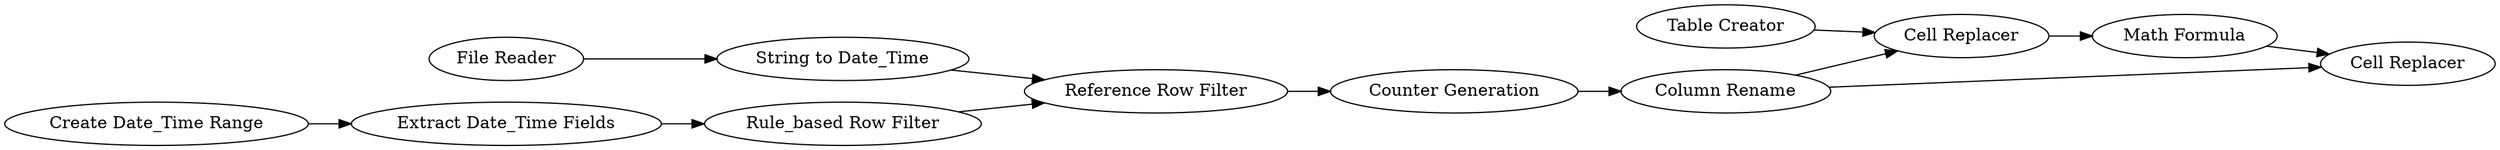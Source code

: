 digraph {
	228 -> 240
	240 -> 238
	227 -> 229
	241 -> 228
	165 -> 166
	166 -> 241
	229 -> 230
	236 -> 238
	240 -> 233
	239 -> 233
	230 -> 241
	233 -> 236
	233 [label="Cell Replacer"]
	165 [label="File Reader"]
	228 [label="Counter Generation"]
	229 [label="Extract Date_Time Fields"]
	227 [label="Create Date_Time Range"]
	236 [label="Math Formula"]
	230 [label="Rule_based Row Filter"]
	241 [label="Reference Row Filter"]
	239 [label="Table Creator"]
	238 [label="Cell Replacer"]
	240 [label="Column Rename"]
	166 [label="String to Date_Time"]
	rankdir=LR
}
